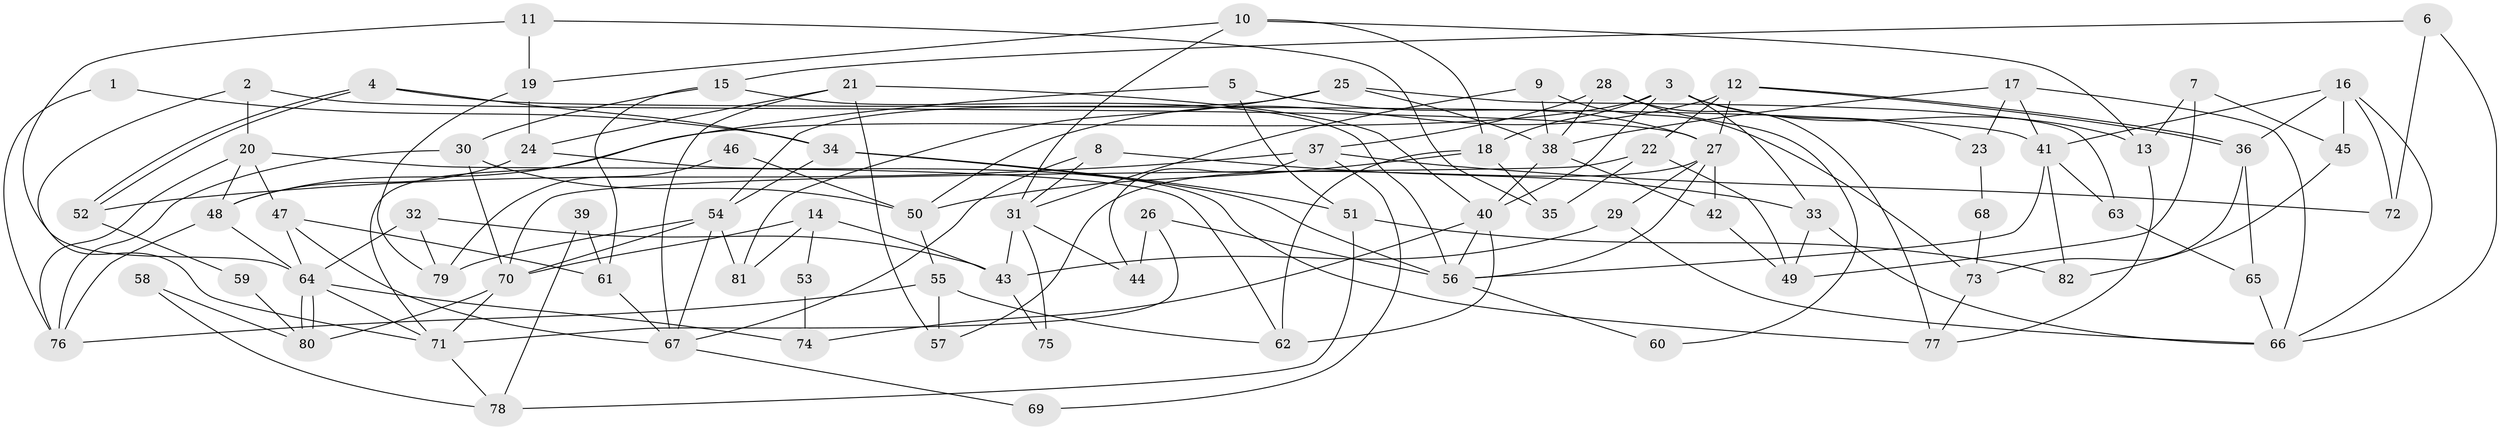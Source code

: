 // coarse degree distribution, {5: 0.1346153846153846, 7: 0.11538461538461539, 8: 0.07692307692307693, 4: 0.25, 3: 0.1346153846153846, 10: 0.019230769230769232, 6: 0.09615384615384616, 9: 0.038461538461538464, 11: 0.019230769230769232, 2: 0.09615384615384616, 1: 0.019230769230769232}
// Generated by graph-tools (version 1.1) at 2025/41/03/06/25 10:41:55]
// undirected, 82 vertices, 164 edges
graph export_dot {
graph [start="1"]
  node [color=gray90,style=filled];
  1;
  2;
  3;
  4;
  5;
  6;
  7;
  8;
  9;
  10;
  11;
  12;
  13;
  14;
  15;
  16;
  17;
  18;
  19;
  20;
  21;
  22;
  23;
  24;
  25;
  26;
  27;
  28;
  29;
  30;
  31;
  32;
  33;
  34;
  35;
  36;
  37;
  38;
  39;
  40;
  41;
  42;
  43;
  44;
  45;
  46;
  47;
  48;
  49;
  50;
  51;
  52;
  53;
  54;
  55;
  56;
  57;
  58;
  59;
  60;
  61;
  62;
  63;
  64;
  65;
  66;
  67;
  68;
  69;
  70;
  71;
  72;
  73;
  74;
  75;
  76;
  77;
  78;
  79;
  80;
  81;
  82;
  1 -- 76;
  1 -- 34;
  2 -- 71;
  2 -- 27;
  2 -- 20;
  3 -- 18;
  3 -- 48;
  3 -- 13;
  3 -- 23;
  3 -- 33;
  3 -- 40;
  4 -- 41;
  4 -- 52;
  4 -- 52;
  4 -- 34;
  5 -- 27;
  5 -- 51;
  5 -- 71;
  6 -- 66;
  6 -- 15;
  6 -- 72;
  7 -- 49;
  7 -- 13;
  7 -- 45;
  8 -- 33;
  8 -- 31;
  8 -- 67;
  9 -- 31;
  9 -- 38;
  9 -- 73;
  10 -- 18;
  10 -- 13;
  10 -- 19;
  10 -- 31;
  11 -- 64;
  11 -- 19;
  11 -- 35;
  12 -- 22;
  12 -- 36;
  12 -- 36;
  12 -- 27;
  12 -- 50;
  13 -- 77;
  14 -- 70;
  14 -- 81;
  14 -- 43;
  14 -- 53;
  15 -- 30;
  15 -- 56;
  15 -- 61;
  16 -- 66;
  16 -- 36;
  16 -- 41;
  16 -- 45;
  16 -- 72;
  17 -- 38;
  17 -- 41;
  17 -- 23;
  17 -- 66;
  18 -- 50;
  18 -- 62;
  18 -- 35;
  19 -- 24;
  19 -- 79;
  20 -- 48;
  20 -- 47;
  20 -- 62;
  20 -- 76;
  21 -- 40;
  21 -- 67;
  21 -- 24;
  21 -- 57;
  22 -- 35;
  22 -- 70;
  22 -- 49;
  23 -- 68;
  24 -- 48;
  24 -- 77;
  25 -- 63;
  25 -- 38;
  25 -- 54;
  25 -- 81;
  26 -- 56;
  26 -- 71;
  26 -- 44;
  27 -- 57;
  27 -- 29;
  27 -- 42;
  27 -- 56;
  28 -- 38;
  28 -- 37;
  28 -- 60;
  28 -- 77;
  29 -- 43;
  29 -- 66;
  30 -- 70;
  30 -- 76;
  30 -- 50;
  31 -- 43;
  31 -- 44;
  31 -- 75;
  32 -- 79;
  32 -- 64;
  32 -- 43;
  33 -- 66;
  33 -- 49;
  34 -- 54;
  34 -- 51;
  34 -- 56;
  36 -- 73;
  36 -- 65;
  37 -- 72;
  37 -- 44;
  37 -- 52;
  37 -- 69;
  38 -- 42;
  38 -- 40;
  39 -- 78;
  39 -- 61;
  40 -- 56;
  40 -- 62;
  40 -- 74;
  41 -- 56;
  41 -- 63;
  41 -- 82;
  42 -- 49;
  43 -- 75;
  45 -- 82;
  46 -- 79;
  46 -- 50;
  47 -- 67;
  47 -- 61;
  47 -- 64;
  48 -- 76;
  48 -- 64;
  50 -- 55;
  51 -- 82;
  51 -- 78;
  52 -- 59;
  53 -- 74;
  54 -- 67;
  54 -- 70;
  54 -- 79;
  54 -- 81;
  55 -- 62;
  55 -- 57;
  55 -- 76;
  56 -- 60;
  58 -- 80;
  58 -- 78;
  59 -- 80;
  61 -- 67;
  63 -- 65;
  64 -- 80;
  64 -- 80;
  64 -- 71;
  64 -- 74;
  65 -- 66;
  67 -- 69;
  68 -- 73;
  70 -- 71;
  70 -- 80;
  71 -- 78;
  73 -- 77;
}
